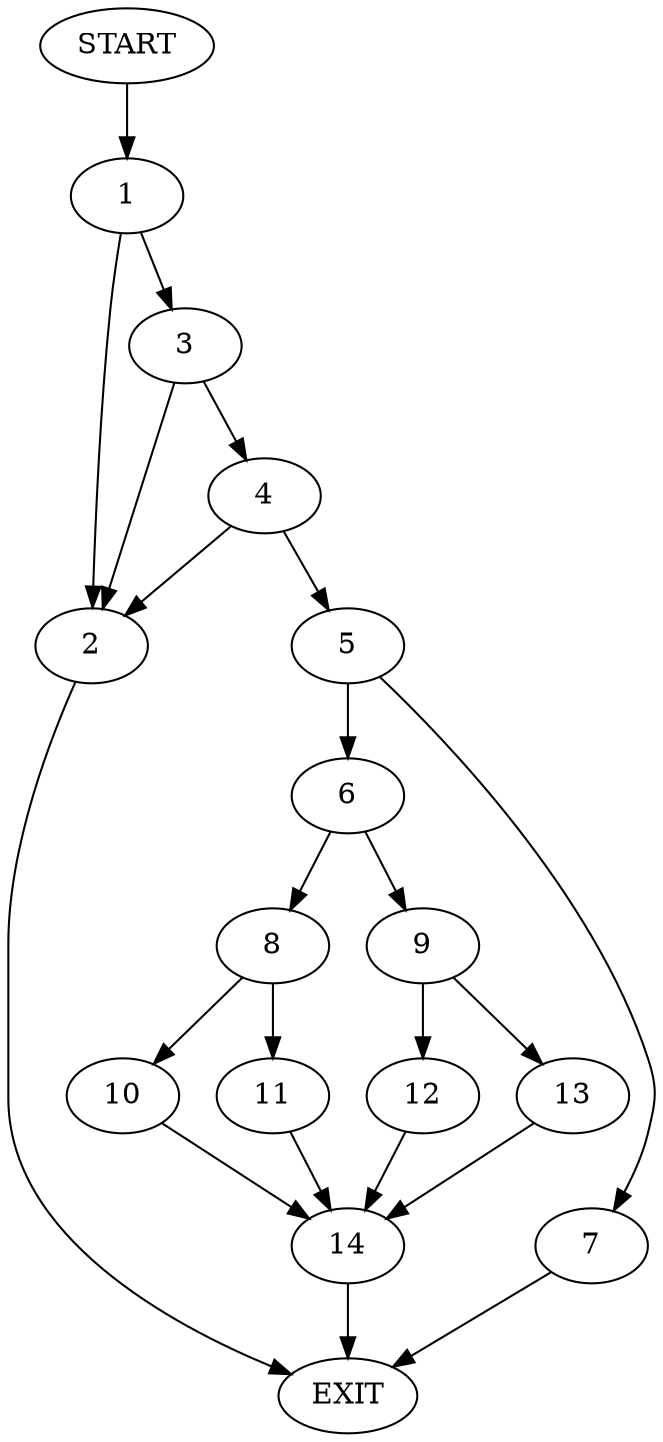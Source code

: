digraph {
0 [label="START"]
15 [label="EXIT"]
0 -> 1
1 -> 2
1 -> 3
2 -> 15
3 -> 2
3 -> 4
4 -> 2
4 -> 5
5 -> 6
5 -> 7
6 -> 8
6 -> 9
7 -> 15
8 -> 10
8 -> 11
9 -> 12
9 -> 13
10 -> 14
11 -> 14
14 -> 15
12 -> 14
13 -> 14
}
